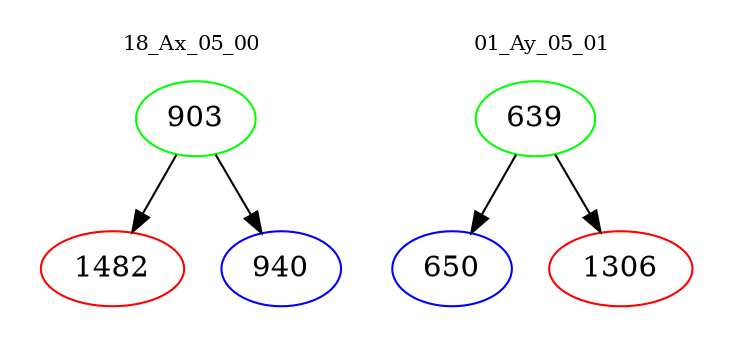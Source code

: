 digraph{
subgraph cluster_0 {
color = white
label = "18_Ax_05_00";
fontsize=10;
T0_903 [label="903", color="green"]
T0_903 -> T0_1482 [color="black"]
T0_1482 [label="1482", color="red"]
T0_903 -> T0_940 [color="black"]
T0_940 [label="940", color="blue"]
}
subgraph cluster_1 {
color = white
label = "01_Ay_05_01";
fontsize=10;
T1_639 [label="639", color="green"]
T1_639 -> T1_650 [color="black"]
T1_650 [label="650", color="blue"]
T1_639 -> T1_1306 [color="black"]
T1_1306 [label="1306", color="red"]
}
}
